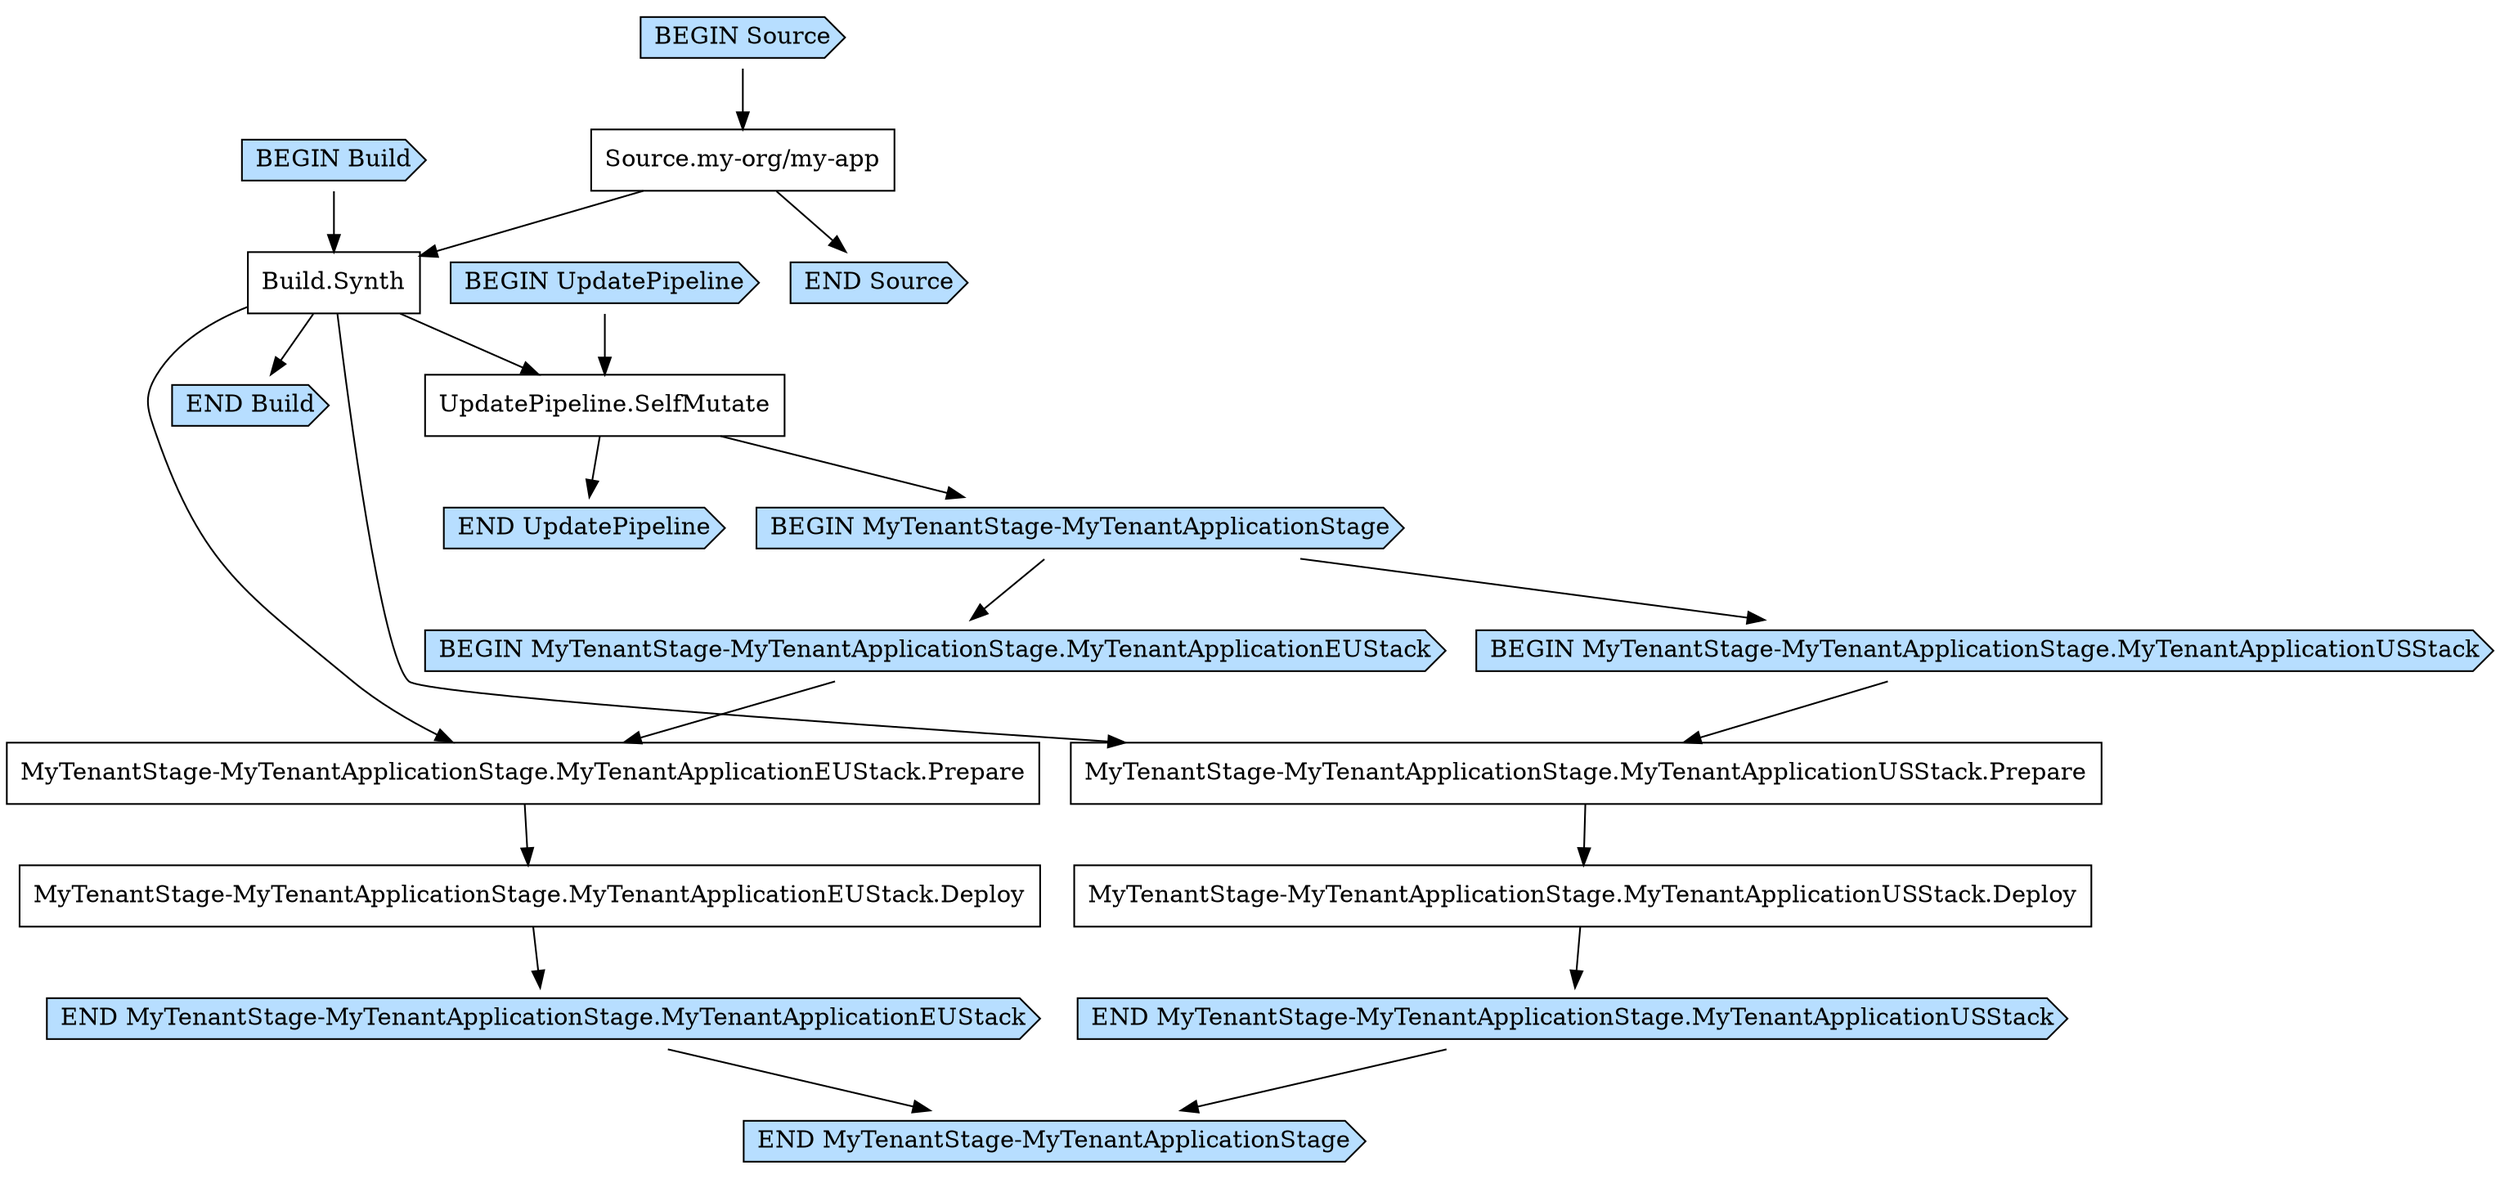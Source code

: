 digraph G {
  # Arrows represent an "unlocks" relationship (opposite of dependency). So chosen
  # because the layout looks more natural that way.
  # To represent subgraph dependencies, subgraphs are represented by BEGIN/END nodes.
  # To render: `dot -Tsvg MyApplicationStackMyTenantStageMyTenantPipelineMyPipelineFDED70BF.dot > graph.svg`, open in a browser.
  node [shape="box"];
"BEGIN Build" [shape="cds", style="filled", fillcolor="#b7deff"];
"END Build" [shape="cds", style="filled", fillcolor="#b7deff"];
"Build.Synth";
"Source.my-org/my-app" -> "Build.Synth";
"BEGIN Build" -> "Build.Synth";
"Build.Synth" -> "END Build";
"BEGIN UpdatePipeline" [shape="cds", style="filled", fillcolor="#b7deff"];
"END UpdatePipeline" [shape="cds", style="filled", fillcolor="#b7deff"];
"UpdatePipeline.SelfMutate";
"Build.Synth" -> "UpdatePipeline.SelfMutate";
"BEGIN UpdatePipeline" -> "UpdatePipeline.SelfMutate";
"UpdatePipeline.SelfMutate" -> "END UpdatePipeline";
"BEGIN MyTenantStage-MyTenantApplicationStage" [shape="cds", style="filled", fillcolor="#b7deff"];
"END MyTenantStage-MyTenantApplicationStage" [shape="cds", style="filled", fillcolor="#b7deff"];
"UpdatePipeline.SelfMutate" -> "BEGIN MyTenantStage-MyTenantApplicationStage";
"BEGIN MyTenantStage-MyTenantApplicationStage.MyTenantApplicationEUStack" [shape="cds", style="filled", fillcolor="#b7deff"];
"END MyTenantStage-MyTenantApplicationStage.MyTenantApplicationEUStack" [shape="cds", style="filled", fillcolor="#b7deff"];
"MyTenantStage-MyTenantApplicationStage.MyTenantApplicationEUStack.Deploy";
"MyTenantStage-MyTenantApplicationStage.MyTenantApplicationEUStack.Prepare" -> "MyTenantStage-MyTenantApplicationStage.MyTenantApplicationEUStack.Deploy";
"MyTenantStage-MyTenantApplicationStage.MyTenantApplicationEUStack.Prepare";
"Build.Synth" -> "MyTenantStage-MyTenantApplicationStage.MyTenantApplicationEUStack.Prepare";
"BEGIN MyTenantStage-MyTenantApplicationStage.MyTenantApplicationEUStack" -> "MyTenantStage-MyTenantApplicationStage.MyTenantApplicationEUStack.Prepare";
"MyTenantStage-MyTenantApplicationStage.MyTenantApplicationEUStack.Deploy" -> "END MyTenantStage-MyTenantApplicationStage.MyTenantApplicationEUStack";
"BEGIN MyTenantStage-MyTenantApplicationStage.MyTenantApplicationUSStack" [shape="cds", style="filled", fillcolor="#b7deff"];
"END MyTenantStage-MyTenantApplicationStage.MyTenantApplicationUSStack" [shape="cds", style="filled", fillcolor="#b7deff"];
"MyTenantStage-MyTenantApplicationStage.MyTenantApplicationUSStack.Deploy";
"MyTenantStage-MyTenantApplicationStage.MyTenantApplicationUSStack.Prepare" -> "MyTenantStage-MyTenantApplicationStage.MyTenantApplicationUSStack.Deploy";
"MyTenantStage-MyTenantApplicationStage.MyTenantApplicationUSStack.Prepare";
"Build.Synth" -> "MyTenantStage-MyTenantApplicationStage.MyTenantApplicationUSStack.Prepare";
"BEGIN MyTenantStage-MyTenantApplicationStage.MyTenantApplicationUSStack" -> "MyTenantStage-MyTenantApplicationStage.MyTenantApplicationUSStack.Prepare";
"MyTenantStage-MyTenantApplicationStage.MyTenantApplicationUSStack.Deploy" -> "END MyTenantStage-MyTenantApplicationStage.MyTenantApplicationUSStack";
"BEGIN MyTenantStage-MyTenantApplicationStage" -> "BEGIN MyTenantStage-MyTenantApplicationStage.MyTenantApplicationEUStack";
"BEGIN MyTenantStage-MyTenantApplicationStage" -> "BEGIN MyTenantStage-MyTenantApplicationStage.MyTenantApplicationUSStack";
"END MyTenantStage-MyTenantApplicationStage.MyTenantApplicationEUStack" -> "END MyTenantStage-MyTenantApplicationStage";
"END MyTenantStage-MyTenantApplicationStage.MyTenantApplicationUSStack" -> "END MyTenantStage-MyTenantApplicationStage";
"BEGIN Source" [shape="cds", style="filled", fillcolor="#b7deff"];
"END Source" [shape="cds", style="filled", fillcolor="#b7deff"];
"Source.my-org/my-app";
"BEGIN Source" -> "Source.my-org/my-app";
"Source.my-org/my-app" -> "END Source";
}
